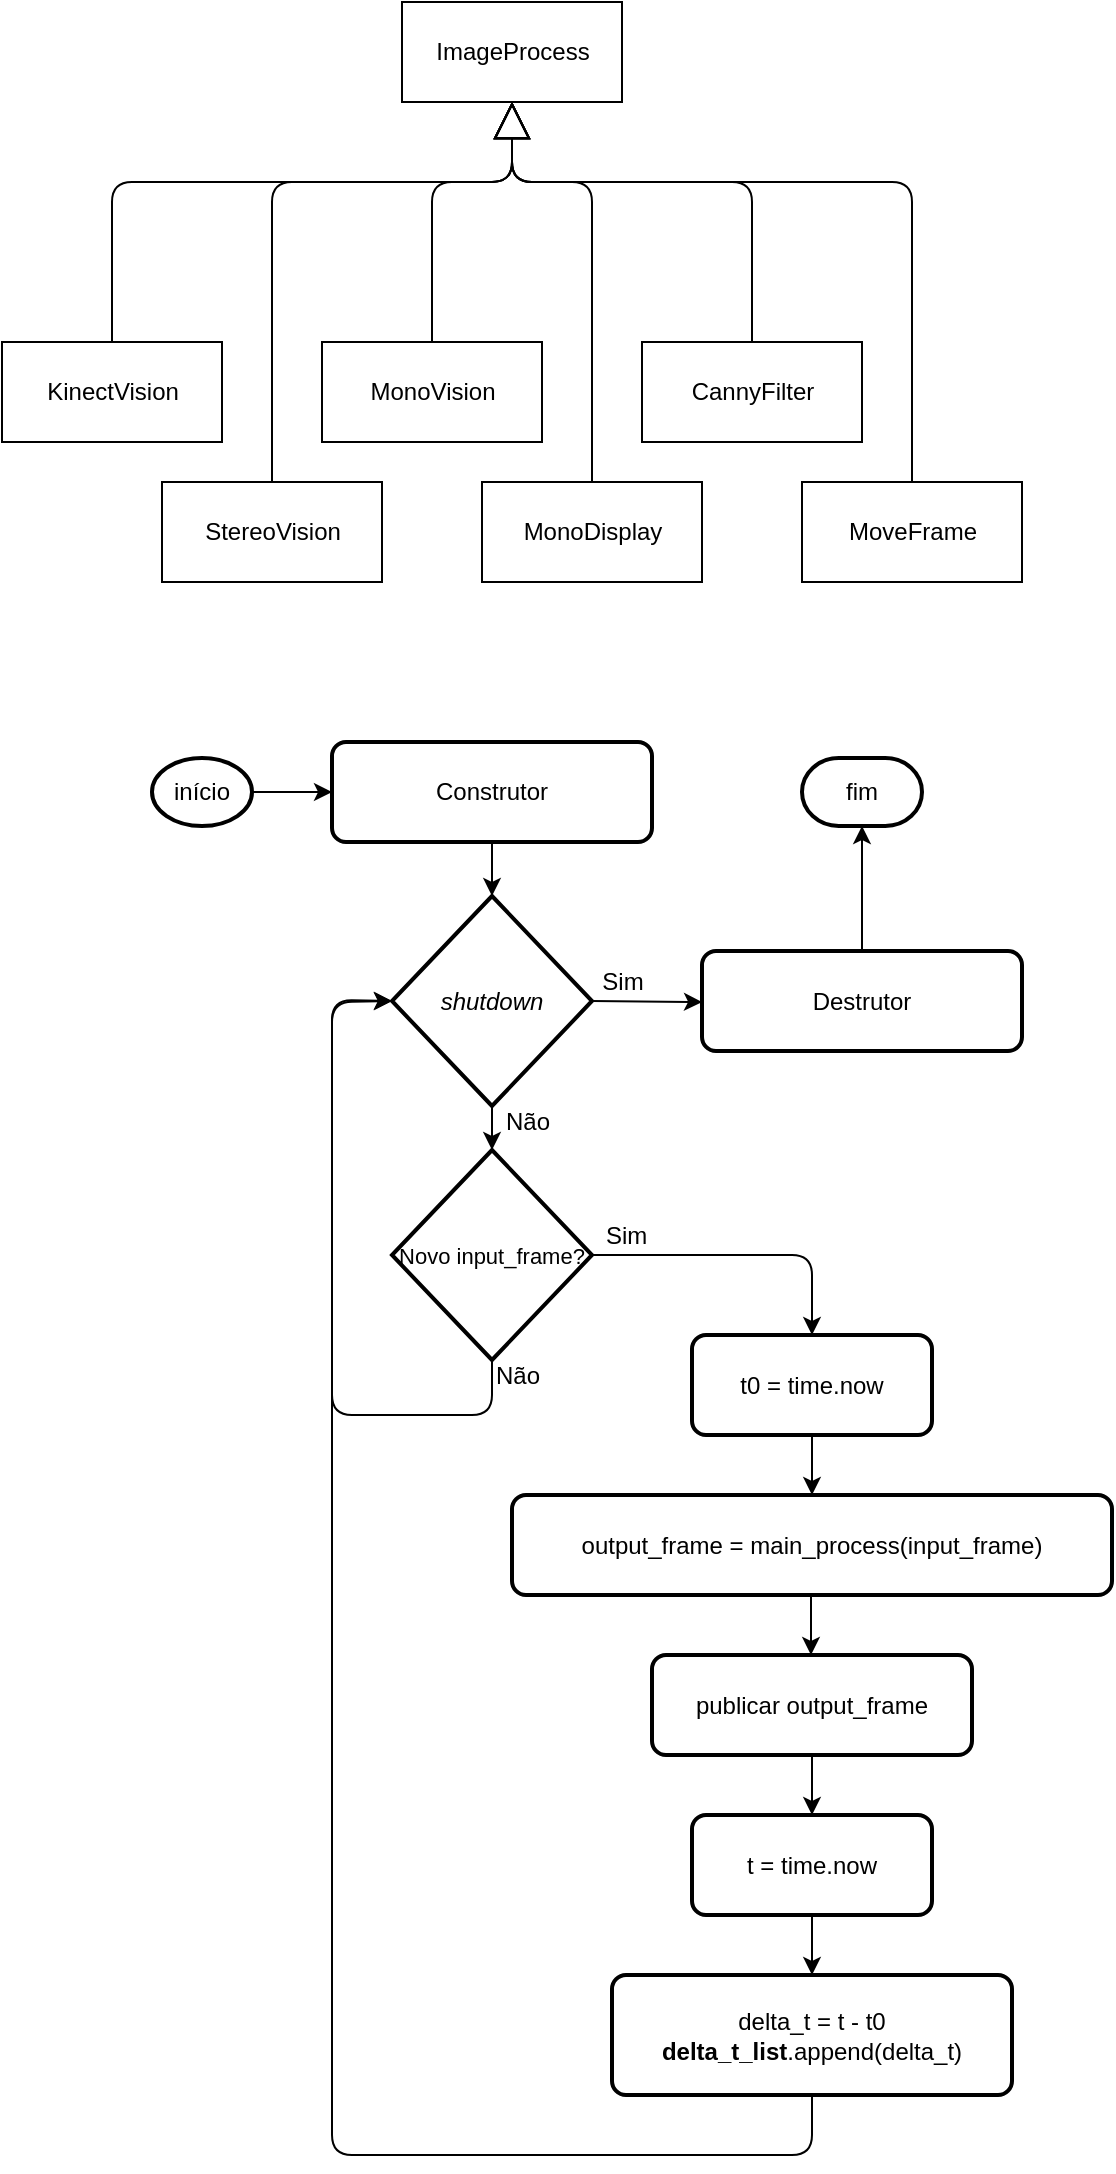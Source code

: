 <mxfile version="12.3.1" type="github" pages="1">
  <diagram id="saa-o_RgMr1QN5M-2xFA" name="Page-1">
    <mxGraphModel dx="925" dy="526" grid="1" gridSize="10" guides="1" tooltips="1" connect="1" arrows="1" fold="1" page="1" pageScale="1" pageWidth="827" pageHeight="1169" math="0" shadow="0">
      <root>
        <mxCell id="0"/>
        <mxCell id="1" parent="0"/>
        <mxCell id="_agyN7dg8QGKkC9jqSgM-10" value="ImageProcess" style="html=1;" parent="1" vertex="1">
          <mxGeometry x="280" y="70" width="110" height="50" as="geometry"/>
        </mxCell>
        <mxCell id="_agyN7dg8QGKkC9jqSgM-11" value="KinectVision" style="html=1;" parent="1" vertex="1">
          <mxGeometry x="80" y="240" width="110" height="50" as="geometry"/>
        </mxCell>
        <mxCell id="_agyN7dg8QGKkC9jqSgM-12" value="CannyFilter" style="html=1;" parent="1" vertex="1">
          <mxGeometry x="400" y="240" width="110" height="50" as="geometry"/>
        </mxCell>
        <mxCell id="_agyN7dg8QGKkC9jqSgM-13" value="MonoVision" style="html=1;" parent="1" vertex="1">
          <mxGeometry x="240" y="240" width="110" height="50" as="geometry"/>
        </mxCell>
        <mxCell id="_agyN7dg8QGKkC9jqSgM-27" value="MonoDisplay" style="html=1;" parent="1" vertex="1">
          <mxGeometry x="320" y="310" width="110" height="50" as="geometry"/>
        </mxCell>
        <mxCell id="_agyN7dg8QGKkC9jqSgM-75" value="" style="endArrow=block;endSize=16;endFill=0;html=1;exitX=0.5;exitY=0;exitDx=0;exitDy=0;entryX=0.5;entryY=1;entryDx=0;entryDy=0;" parent="1" source="_agyN7dg8QGKkC9jqSgM-11" target="_agyN7dg8QGKkC9jqSgM-10" edge="1">
          <mxGeometry width="160" relative="1" as="geometry">
            <mxPoint x="160" y="119.5" as="sourcePoint"/>
            <mxPoint x="320" y="119.5" as="targetPoint"/>
            <Array as="points">
              <mxPoint x="135" y="160"/>
              <mxPoint x="335" y="160"/>
            </Array>
          </mxGeometry>
        </mxCell>
        <mxCell id="_agyN7dg8QGKkC9jqSgM-76" value="StereoVision" style="html=1;" parent="1" vertex="1">
          <mxGeometry x="160" y="310" width="110" height="50" as="geometry"/>
        </mxCell>
        <mxCell id="_agyN7dg8QGKkC9jqSgM-78" value="" style="endArrow=block;endSize=16;endFill=0;html=1;exitX=0.5;exitY=0;exitDx=0;exitDy=0;entryX=0.5;entryY=1;entryDx=0;entryDy=0;" parent="1" source="_agyN7dg8QGKkC9jqSgM-13" edge="1" target="_agyN7dg8QGKkC9jqSgM-10">
          <mxGeometry width="160" relative="1" as="geometry">
            <mxPoint x="135" y="240" as="sourcePoint"/>
            <mxPoint x="330" y="140" as="targetPoint"/>
            <Array as="points">
              <mxPoint x="295" y="160"/>
              <mxPoint x="335" y="160"/>
            </Array>
          </mxGeometry>
        </mxCell>
        <mxCell id="_agyN7dg8QGKkC9jqSgM-79" value="" style="endArrow=block;endSize=16;endFill=0;html=1;exitX=0.5;exitY=0;exitDx=0;exitDy=0;entryX=0.5;entryY=1;entryDx=0;entryDy=0;" parent="1" source="_agyN7dg8QGKkC9jqSgM-12" target="_agyN7dg8QGKkC9jqSgM-10" edge="1">
          <mxGeometry width="160" relative="1" as="geometry">
            <mxPoint x="305" y="250" as="sourcePoint"/>
            <mxPoint x="465" y="130" as="targetPoint"/>
            <Array as="points">
              <mxPoint x="455" y="160"/>
              <mxPoint x="335" y="160"/>
            </Array>
          </mxGeometry>
        </mxCell>
        <mxCell id="_agyN7dg8QGKkC9jqSgM-80" value="" style="endArrow=block;endSize=16;endFill=0;html=1;entryX=0.5;entryY=1;entryDx=0;entryDy=0;exitX=0.5;exitY=0;exitDx=0;exitDy=0;" parent="1" source="_agyN7dg8QGKkC9jqSgM-76" target="_agyN7dg8QGKkC9jqSgM-10" edge="1">
          <mxGeometry width="160" relative="1" as="geometry">
            <mxPoint x="370" y="240" as="sourcePoint"/>
            <mxPoint x="458" y="120" as="targetPoint"/>
            <Array as="points">
              <mxPoint x="215" y="160"/>
              <mxPoint x="335" y="160"/>
            </Array>
          </mxGeometry>
        </mxCell>
        <mxCell id="_agyN7dg8QGKkC9jqSgM-81" value="" style="endArrow=block;endSize=16;endFill=0;html=1;entryX=0.5;entryY=1;entryDx=0;entryDy=0;exitX=0.5;exitY=0;exitDx=0;exitDy=0;" parent="1" source="_agyN7dg8QGKkC9jqSgM-27" target="_agyN7dg8QGKkC9jqSgM-10" edge="1">
          <mxGeometry width="160" relative="1" as="geometry">
            <mxPoint x="225" y="320" as="sourcePoint"/>
            <mxPoint x="465" y="130" as="targetPoint"/>
            <Array as="points">
              <mxPoint x="375" y="160"/>
              <mxPoint x="335" y="160"/>
            </Array>
          </mxGeometry>
        </mxCell>
        <mxCell id="_agyN7dg8QGKkC9jqSgM-83" value="MoveFrame" style="html=1;" parent="1" vertex="1">
          <mxGeometry x="480" y="310" width="110" height="50" as="geometry"/>
        </mxCell>
        <mxCell id="_agyN7dg8QGKkC9jqSgM-84" value="" style="endArrow=block;endSize=16;endFill=0;html=1;exitX=0.5;exitY=0;exitDx=0;exitDy=0;entryX=0.5;entryY=1;entryDx=0;entryDy=0;" parent="1" source="_agyN7dg8QGKkC9jqSgM-83" target="_agyN7dg8QGKkC9jqSgM-10" edge="1">
          <mxGeometry width="160" relative="1" as="geometry">
            <mxPoint x="465" y="250" as="sourcePoint"/>
            <mxPoint x="450" y="120" as="targetPoint"/>
            <Array as="points">
              <mxPoint x="535" y="160"/>
              <mxPoint x="335" y="160"/>
            </Array>
          </mxGeometry>
        </mxCell>
        <mxCell id="EV0ItrwHSoca08S5_GZx-1" value="Construtor" style="rounded=1;whiteSpace=wrap;html=1;absoluteArcSize=1;arcSize=14;strokeWidth=2;" parent="1" vertex="1">
          <mxGeometry x="245" y="440" width="160" height="50" as="geometry"/>
        </mxCell>
        <mxCell id="EV0ItrwHSoca08S5_GZx-3" value="início" style="strokeWidth=2;html=1;shape=mxgraph.flowchart.start_1;whiteSpace=wrap;" parent="1" vertex="1">
          <mxGeometry x="155" y="448" width="50" height="34" as="geometry"/>
        </mxCell>
        <mxCell id="EV0ItrwHSoca08S5_GZx-4" value="t0 = time.now" style="rounded=1;whiteSpace=wrap;html=1;absoluteArcSize=1;arcSize=14;strokeWidth=2;" parent="1" vertex="1">
          <mxGeometry x="425" y="736.5" width="120" height="50" as="geometry"/>
        </mxCell>
        <mxCell id="EV0ItrwHSoca08S5_GZx-5" value="&lt;font style=&quot;font-size: 11px&quot;&gt;Novo input_frame?&lt;/font&gt;" style="strokeWidth=2;html=1;shape=mxgraph.flowchart.decision;whiteSpace=wrap;" parent="1" vertex="1">
          <mxGeometry x="275" y="644" width="100" height="105" as="geometry"/>
        </mxCell>
        <mxCell id="EV0ItrwHSoca08S5_GZx-6" value="t = time.now" style="rounded=1;whiteSpace=wrap;html=1;absoluteArcSize=1;arcSize=14;strokeWidth=2;" parent="1" vertex="1">
          <mxGeometry x="425" y="976.5" width="120" height="50" as="geometry"/>
        </mxCell>
        <mxCell id="EV0ItrwHSoca08S5_GZx-7" value="output_frame = main_process(input_frame)" style="rounded=1;whiteSpace=wrap;html=1;absoluteArcSize=1;arcSize=14;strokeWidth=2;" parent="1" vertex="1">
          <mxGeometry x="335" y="816.5" width="300" height="50" as="geometry"/>
        </mxCell>
        <mxCell id="EV0ItrwHSoca08S5_GZx-8" value="Sim" style="text;html=1;resizable=0;points=[];autosize=1;align=left;verticalAlign=top;spacingTop=-4;" parent="1" vertex="1">
          <mxGeometry x="380" y="676.5" width="40" height="20" as="geometry"/>
        </mxCell>
        <mxCell id="EV0ItrwHSoca08S5_GZx-11" value="" style="endArrow=classic;html=1;entryX=0.5;entryY=0;entryDx=0;entryDy=0;exitX=1;exitY=0.5;exitDx=0;exitDy=0;exitPerimeter=0;" parent="1" source="EV0ItrwHSoca08S5_GZx-5" target="EV0ItrwHSoca08S5_GZx-4" edge="1">
          <mxGeometry width="50" height="50" relative="1" as="geometry">
            <mxPoint x="115" y="1016.5" as="sourcePoint"/>
            <mxPoint x="165" y="966.5" as="targetPoint"/>
            <Array as="points">
              <mxPoint x="485" y="696.5"/>
            </Array>
          </mxGeometry>
        </mxCell>
        <mxCell id="EV0ItrwHSoca08S5_GZx-12" value="Não" style="text;html=1;resizable=0;points=[];autosize=1;align=left;verticalAlign=top;spacingTop=-4;" parent="1" vertex="1">
          <mxGeometry x="325" y="746.5" width="40" height="20" as="geometry"/>
        </mxCell>
        <mxCell id="EV0ItrwHSoca08S5_GZx-13" value="" style="endArrow=classic;html=1;entryX=0.5;entryY=0;entryDx=0;entryDy=0;exitX=0.5;exitY=1;exitDx=0;exitDy=0;" parent="1" source="EV0ItrwHSoca08S5_GZx-4" target="EV0ItrwHSoca08S5_GZx-7" edge="1">
          <mxGeometry width="50" height="50" relative="1" as="geometry">
            <mxPoint x="35" y="1016.5" as="sourcePoint"/>
            <mxPoint x="85" y="966.5" as="targetPoint"/>
          </mxGeometry>
        </mxCell>
        <mxCell id="EV0ItrwHSoca08S5_GZx-14" value="" style="endArrow=classic;html=1;entryX=0.5;entryY=0;entryDx=0;entryDy=0;exitX=0.5;exitY=1;exitDx=0;exitDy=0;" parent="1" edge="1">
          <mxGeometry width="50" height="50" relative="1" as="geometry">
            <mxPoint x="484.5" y="866.5" as="sourcePoint"/>
            <mxPoint x="484.5" y="896.5" as="targetPoint"/>
          </mxGeometry>
        </mxCell>
        <mxCell id="EV0ItrwHSoca08S5_GZx-15" value="" style="endArrow=classic;html=1;exitX=0.5;exitY=1;exitDx=0;exitDy=0;exitPerimeter=0;entryX=0;entryY=0.5;entryDx=0;entryDy=0;entryPerimeter=0;" parent="1" source="EV0ItrwHSoca08S5_GZx-5" target="EV0ItrwHSoca08S5_GZx-27" edge="1">
          <mxGeometry width="50" height="50" relative="1" as="geometry">
            <mxPoint x="145" y="1016.5" as="sourcePoint"/>
            <mxPoint x="250" y="560" as="targetPoint"/>
            <Array as="points">
              <mxPoint x="325" y="776.5"/>
              <mxPoint x="245" y="776.5"/>
              <mxPoint x="245" y="569"/>
            </Array>
          </mxGeometry>
        </mxCell>
        <mxCell id="EV0ItrwHSoca08S5_GZx-18" value="" style="endArrow=classic;html=1;entryX=0;entryY=0.5;entryDx=0;entryDy=0;exitX=1;exitY=0.5;exitDx=0;exitDy=0;exitPerimeter=0;" parent="1" source="EV0ItrwHSoca08S5_GZx-3" target="EV0ItrwHSoca08S5_GZx-1" edge="1">
          <mxGeometry width="50" height="50" relative="1" as="geometry">
            <mxPoint x="115" y="946.5" as="sourcePoint"/>
            <mxPoint x="165" y="896.5" as="targetPoint"/>
          </mxGeometry>
        </mxCell>
        <mxCell id="EV0ItrwHSoca08S5_GZx-19" value="&lt;div&gt;delta_t = t - t0&lt;/div&gt;&lt;div&gt;&lt;b&gt;delta_t_list&lt;/b&gt;.append(delta_t)&lt;/div&gt;" style="rounded=1;whiteSpace=wrap;html=1;absoluteArcSize=1;arcSize=14;strokeWidth=2;" parent="1" vertex="1">
          <mxGeometry x="385" y="1056.5" width="200" height="60" as="geometry"/>
        </mxCell>
        <mxCell id="EV0ItrwHSoca08S5_GZx-22" value="" style="endArrow=classic;html=1;exitX=0.5;exitY=1;exitDx=0;exitDy=0;" parent="1" source="EV0ItrwHSoca08S5_GZx-6" edge="1">
          <mxGeometry width="50" height="50" relative="1" as="geometry">
            <mxPoint x="494.5" y="956.5" as="sourcePoint"/>
            <mxPoint x="485" y="1056.5" as="targetPoint"/>
          </mxGeometry>
        </mxCell>
        <mxCell id="EV0ItrwHSoca08S5_GZx-24" value="publicar output_frame" style="rounded=1;whiteSpace=wrap;html=1;absoluteArcSize=1;arcSize=14;strokeWidth=2;" parent="1" vertex="1">
          <mxGeometry x="405" y="896.5" width="160" height="50" as="geometry"/>
        </mxCell>
        <mxCell id="EV0ItrwHSoca08S5_GZx-25" value="" style="endArrow=classic;html=1;entryX=0.5;entryY=0;entryDx=0;entryDy=0;exitX=0.5;exitY=1;exitDx=0;exitDy=0;" parent="1" source="EV0ItrwHSoca08S5_GZx-24" target="EV0ItrwHSoca08S5_GZx-6" edge="1">
          <mxGeometry width="50" height="50" relative="1" as="geometry">
            <mxPoint x="115" y="1186.5" as="sourcePoint"/>
            <mxPoint x="165" y="1136.5" as="targetPoint"/>
          </mxGeometry>
        </mxCell>
        <mxCell id="EV0ItrwHSoca08S5_GZx-26" value="" style="endArrow=classic;html=1;exitX=0.5;exitY=1;exitDx=0;exitDy=0;entryX=0;entryY=0.5;entryDx=0;entryDy=0;entryPerimeter=0;" parent="1" source="EV0ItrwHSoca08S5_GZx-19" target="EV0ItrwHSoca08S5_GZx-27" edge="1">
          <mxGeometry width="50" height="50" relative="1" as="geometry">
            <mxPoint x="115" y="1186.5" as="sourcePoint"/>
            <mxPoint x="260" y="560" as="targetPoint"/>
            <Array as="points">
              <mxPoint x="485" y="1146.5"/>
              <mxPoint x="245" y="1146.5"/>
              <mxPoint x="245" y="776.5"/>
              <mxPoint x="245" y="570"/>
            </Array>
          </mxGeometry>
        </mxCell>
        <mxCell id="EV0ItrwHSoca08S5_GZx-27" value="&lt;i&gt;shutdown&lt;/i&gt;" style="strokeWidth=2;html=1;shape=mxgraph.flowchart.decision;whiteSpace=wrap;" parent="1" vertex="1">
          <mxGeometry x="275" y="517" width="100" height="105" as="geometry"/>
        </mxCell>
        <mxCell id="EV0ItrwHSoca08S5_GZx-28" value="" style="endArrow=classic;html=1;entryX=0.5;entryY=0;entryDx=0;entryDy=0;entryPerimeter=0;exitX=0.5;exitY=1;exitDx=0;exitDy=0;exitPerimeter=0;" parent="1" source="EV0ItrwHSoca08S5_GZx-27" target="EV0ItrwHSoca08S5_GZx-5" edge="1">
          <mxGeometry width="50" height="50" relative="1" as="geometry">
            <mxPoint x="80" y="1220" as="sourcePoint"/>
            <mxPoint x="360" y="930" as="targetPoint"/>
          </mxGeometry>
        </mxCell>
        <mxCell id="EV0ItrwHSoca08S5_GZx-29" value="" style="endArrow=classic;html=1;entryX=0.5;entryY=0;entryDx=0;entryDy=0;entryPerimeter=0;exitX=0.5;exitY=1;exitDx=0;exitDy=0;" parent="1" source="EV0ItrwHSoca08S5_GZx-1" target="EV0ItrwHSoca08S5_GZx-27" edge="1">
          <mxGeometry width="50" height="50" relative="1" as="geometry">
            <mxPoint x="335" y="632" as="sourcePoint"/>
            <mxPoint x="335" y="654" as="targetPoint"/>
            <Array as="points"/>
          </mxGeometry>
        </mxCell>
        <mxCell id="EV0ItrwHSoca08S5_GZx-30" value="Não" style="text;html=1;resizable=0;points=[];autosize=1;align=left;verticalAlign=top;spacingTop=-4;" parent="1" vertex="1">
          <mxGeometry x="330" y="620" width="40" height="20" as="geometry"/>
        </mxCell>
        <mxCell id="EV0ItrwHSoca08S5_GZx-31" value="" style="endArrow=classic;html=1;exitX=1;exitY=0.5;exitDx=0;exitDy=0;exitPerimeter=0;" parent="1" source="EV0ItrwHSoca08S5_GZx-27" edge="1">
          <mxGeometry width="50" height="50" relative="1" as="geometry">
            <mxPoint x="670" y="790" as="sourcePoint"/>
            <mxPoint x="430" y="570" as="targetPoint"/>
          </mxGeometry>
        </mxCell>
        <mxCell id="h9N3ByJTv0GKAej_7d8h-1" value="Sim" style="text;html=1;resizable=0;points=[];align=center;verticalAlign=middle;labelBackgroundColor=#ffffff;" parent="EV0ItrwHSoca08S5_GZx-31" vertex="1" connectable="0">
          <mxGeometry x="-0.491" y="2" relative="1" as="geometry">
            <mxPoint x="1" y="-7.5" as="offset"/>
          </mxGeometry>
        </mxCell>
        <mxCell id="EV0ItrwHSoca08S5_GZx-32" value="fim" style="strokeWidth=2;html=1;shape=mxgraph.flowchart.terminator;whiteSpace=wrap;" parent="1" vertex="1">
          <mxGeometry x="480" y="448" width="60" height="34" as="geometry"/>
        </mxCell>
        <mxCell id="EV0ItrwHSoca08S5_GZx-33" value="Destrutor" style="rounded=1;whiteSpace=wrap;html=1;absoluteArcSize=1;arcSize=14;strokeWidth=2;" parent="1" vertex="1">
          <mxGeometry x="430" y="544.5" width="160" height="50" as="geometry"/>
        </mxCell>
        <mxCell id="EV0ItrwHSoca08S5_GZx-34" value="" style="endArrow=classic;html=1;entryX=0.5;entryY=1;entryDx=0;entryDy=0;entryPerimeter=0;exitX=0.5;exitY=0;exitDx=0;exitDy=0;" parent="1" source="EV0ItrwHSoca08S5_GZx-33" target="EV0ItrwHSoca08S5_GZx-32" edge="1">
          <mxGeometry width="50" height="50" relative="1" as="geometry">
            <mxPoint x="80" y="1230" as="sourcePoint"/>
            <mxPoint x="130" y="1180" as="targetPoint"/>
          </mxGeometry>
        </mxCell>
      </root>
    </mxGraphModel>
  </diagram>
</mxfile>
